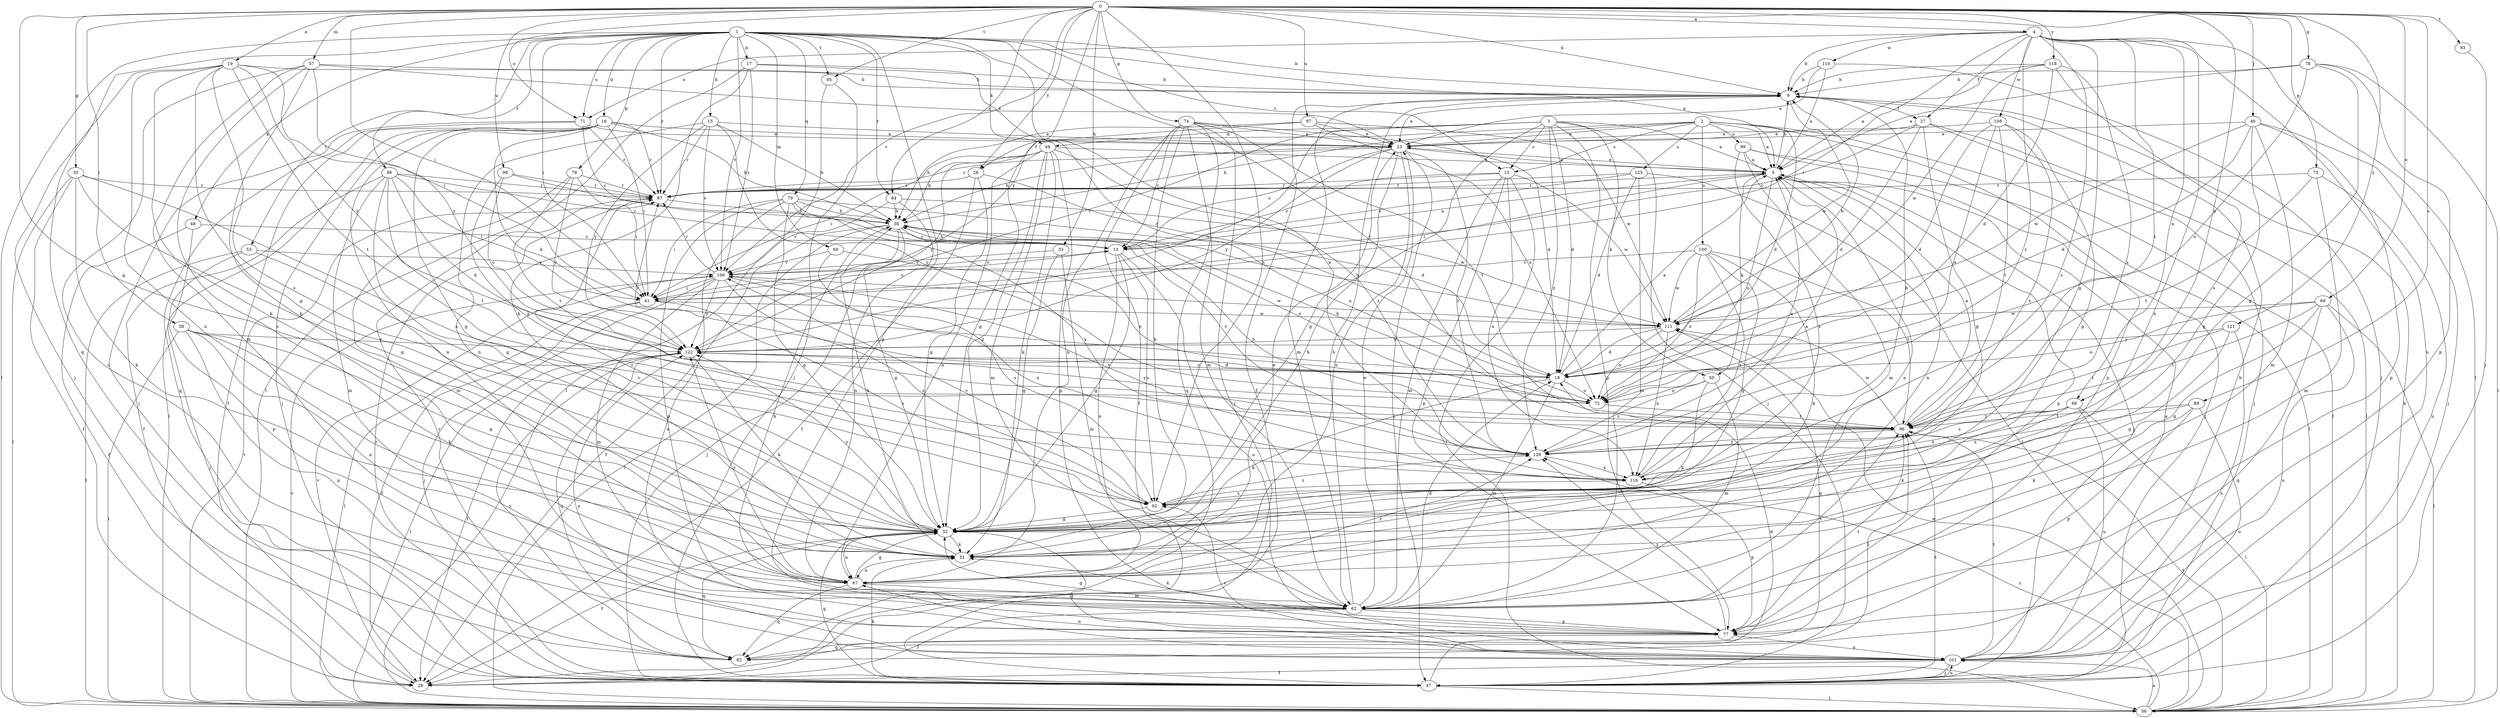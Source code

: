 strict digraph  {
0;
1;
2;
3;
4;
5;
9;
12;
13;
15;
16;
17;
18;
19;
23;
26;
27;
28;
30;
32;
33;
36;
38;
41;
46;
47;
48;
49;
50;
51;
53;
56;
57;
60;
62;
66;
67;
69;
71;
72;
73;
74;
76;
77;
78;
79;
82;
84;
86;
87;
89;
92;
93;
95;
96;
97;
98;
99;
100;
101;
106;
108;
110;
111;
116;
118;
121;
122;
125;
126;
0 -> 4  [label=a];
0 -> 9  [label=b];
0 -> 19  [label=e];
0 -> 26  [label=f];
0 -> 30  [label=g];
0 -> 32  [label=g];
0 -> 33  [label=h];
0 -> 38  [label=i];
0 -> 41  [label=i];
0 -> 46  [label=j];
0 -> 57  [label=m];
0 -> 66  [label=n];
0 -> 69  [label=o];
0 -> 71  [label=o];
0 -> 73  [label=p];
0 -> 74  [label=p];
0 -> 78  [label=q];
0 -> 84  [label=r];
0 -> 89  [label=s];
0 -> 92  [label=s];
0 -> 93  [label=t];
0 -> 95  [label=t];
0 -> 97  [label=u];
0 -> 98  [label=u];
0 -> 106  [label=v];
0 -> 118  [label=y];
0 -> 121  [label=y];
0 -> 122  [label=y];
1 -> 5  [label=a];
1 -> 9  [label=b];
1 -> 12  [label=c];
1 -> 15  [label=d];
1 -> 16  [label=d];
1 -> 17  [label=d];
1 -> 41  [label=i];
1 -> 48  [label=k];
1 -> 49  [label=k];
1 -> 53  [label=l];
1 -> 56  [label=l];
1 -> 60  [label=m];
1 -> 71  [label=o];
1 -> 76  [label=p];
1 -> 77  [label=p];
1 -> 79  [label=q];
1 -> 82  [label=q];
1 -> 84  [label=r];
1 -> 86  [label=r];
1 -> 87  [label=r];
1 -> 95  [label=t];
1 -> 96  [label=t];
1 -> 106  [label=v];
1 -> 116  [label=x];
2 -> 5  [label=a];
2 -> 12  [label=c];
2 -> 18  [label=d];
2 -> 23  [label=e];
2 -> 26  [label=f];
2 -> 36  [label=h];
2 -> 56  [label=l];
2 -> 77  [label=p];
2 -> 99  [label=u];
2 -> 100  [label=u];
2 -> 125  [label=z];
3 -> 5  [label=a];
3 -> 12  [label=c];
3 -> 18  [label=d];
3 -> 32  [label=g];
3 -> 41  [label=i];
3 -> 47  [label=j];
3 -> 49  [label=k];
3 -> 50  [label=k];
3 -> 77  [label=p];
3 -> 122  [label=y];
3 -> 126  [label=z];
4 -> 9  [label=b];
4 -> 27  [label=f];
4 -> 32  [label=g];
4 -> 41  [label=i];
4 -> 56  [label=l];
4 -> 66  [label=n];
4 -> 67  [label=n];
4 -> 71  [label=o];
4 -> 92  [label=s];
4 -> 96  [label=t];
4 -> 101  [label=u];
4 -> 108  [label=w];
4 -> 110  [label=w];
4 -> 126  [label=z];
5 -> 9  [label=b];
5 -> 23  [label=e];
5 -> 41  [label=i];
5 -> 47  [label=j];
5 -> 50  [label=k];
5 -> 67  [label=n];
5 -> 72  [label=o];
5 -> 77  [label=p];
5 -> 87  [label=r];
9 -> 23  [label=e];
9 -> 27  [label=f];
9 -> 28  [label=f];
9 -> 62  [label=m];
9 -> 111  [label=w];
12 -> 13  [label=c];
12 -> 56  [label=l];
12 -> 62  [label=m];
12 -> 77  [label=p];
12 -> 87  [label=r];
12 -> 111  [label=w];
12 -> 116  [label=x];
13 -> 5  [label=a];
13 -> 32  [label=g];
13 -> 36  [label=h];
13 -> 67  [label=n];
13 -> 92  [label=s];
13 -> 101  [label=u];
13 -> 106  [label=v];
15 -> 23  [label=e];
15 -> 36  [label=h];
15 -> 67  [label=n];
15 -> 72  [label=o];
15 -> 87  [label=r];
15 -> 106  [label=v];
15 -> 122  [label=y];
16 -> 18  [label=d];
16 -> 23  [label=e];
16 -> 28  [label=f];
16 -> 32  [label=g];
16 -> 36  [label=h];
16 -> 41  [label=i];
16 -> 47  [label=j];
16 -> 56  [label=l];
16 -> 67  [label=n];
16 -> 87  [label=r];
17 -> 9  [label=b];
17 -> 18  [label=d];
17 -> 51  [label=k];
17 -> 56  [label=l];
17 -> 106  [label=v];
18 -> 5  [label=a];
18 -> 51  [label=k];
18 -> 62  [label=m];
18 -> 72  [label=o];
18 -> 87  [label=r];
18 -> 122  [label=y];
19 -> 9  [label=b];
19 -> 32  [label=g];
19 -> 41  [label=i];
19 -> 47  [label=j];
19 -> 51  [label=k];
19 -> 67  [label=n];
19 -> 92  [label=s];
19 -> 96  [label=t];
19 -> 122  [label=y];
23 -> 5  [label=a];
23 -> 13  [label=c];
23 -> 36  [label=h];
23 -> 47  [label=j];
23 -> 51  [label=k];
23 -> 67  [label=n];
23 -> 87  [label=r];
23 -> 122  [label=y];
23 -> 126  [label=z];
26 -> 18  [label=d];
26 -> 28  [label=f];
26 -> 32  [label=g];
26 -> 87  [label=r];
27 -> 13  [label=c];
27 -> 18  [label=d];
27 -> 23  [label=e];
27 -> 32  [label=g];
27 -> 47  [label=j];
27 -> 56  [label=l];
28 -> 106  [label=v];
30 -> 28  [label=f];
30 -> 32  [label=g];
30 -> 51  [label=k];
30 -> 56  [label=l];
30 -> 87  [label=r];
30 -> 116  [label=x];
32 -> 28  [label=f];
32 -> 51  [label=k];
32 -> 67  [label=n];
32 -> 82  [label=q];
32 -> 87  [label=r];
32 -> 122  [label=y];
33 -> 32  [label=g];
33 -> 62  [label=m];
33 -> 106  [label=v];
36 -> 13  [label=c];
36 -> 28  [label=f];
36 -> 32  [label=g];
36 -> 47  [label=j];
36 -> 56  [label=l];
36 -> 72  [label=o];
38 -> 32  [label=g];
38 -> 51  [label=k];
38 -> 56  [label=l];
38 -> 67  [label=n];
38 -> 77  [label=p];
38 -> 122  [label=y];
41 -> 13  [label=c];
41 -> 28  [label=f];
41 -> 56  [label=l];
41 -> 92  [label=s];
41 -> 111  [label=w];
46 -> 18  [label=d];
46 -> 23  [label=e];
46 -> 32  [label=g];
46 -> 47  [label=j];
46 -> 62  [label=m];
46 -> 77  [label=p];
46 -> 111  [label=w];
47 -> 18  [label=d];
47 -> 32  [label=g];
47 -> 51  [label=k];
47 -> 56  [label=l];
47 -> 87  [label=r];
47 -> 96  [label=t];
47 -> 101  [label=u];
48 -> 13  [label=c];
48 -> 28  [label=f];
48 -> 77  [label=p];
49 -> 5  [label=a];
49 -> 32  [label=g];
49 -> 36  [label=h];
49 -> 41  [label=i];
49 -> 51  [label=k];
49 -> 62  [label=m];
49 -> 67  [label=n];
49 -> 77  [label=p];
49 -> 122  [label=y];
49 -> 126  [label=z];
50 -> 51  [label=k];
50 -> 62  [label=m];
50 -> 72  [label=o];
50 -> 126  [label=z];
51 -> 36  [label=h];
51 -> 67  [label=n];
53 -> 47  [label=j];
53 -> 56  [label=l];
53 -> 92  [label=s];
53 -> 106  [label=v];
56 -> 9  [label=b];
56 -> 87  [label=r];
56 -> 96  [label=t];
56 -> 101  [label=u];
56 -> 106  [label=v];
56 -> 111  [label=w];
56 -> 126  [label=z];
57 -> 9  [label=b];
57 -> 23  [label=e];
57 -> 51  [label=k];
57 -> 62  [label=m];
57 -> 67  [label=n];
57 -> 101  [label=u];
57 -> 122  [label=y];
60 -> 72  [label=o];
60 -> 92  [label=s];
60 -> 106  [label=v];
62 -> 9  [label=b];
62 -> 18  [label=d];
62 -> 23  [label=e];
62 -> 28  [label=f];
62 -> 36  [label=h];
62 -> 51  [label=k];
62 -> 77  [label=p];
62 -> 96  [label=t];
66 -> 51  [label=k];
66 -> 56  [label=l];
66 -> 96  [label=t];
66 -> 101  [label=u];
66 -> 116  [label=x];
66 -> 126  [label=z];
67 -> 5  [label=a];
67 -> 23  [label=e];
67 -> 32  [label=g];
67 -> 62  [label=m];
67 -> 82  [label=q];
67 -> 122  [label=y];
67 -> 126  [label=z];
69 -> 32  [label=g];
69 -> 56  [label=l];
69 -> 72  [label=o];
69 -> 82  [label=q];
69 -> 96  [label=t];
69 -> 101  [label=u];
69 -> 111  [label=w];
71 -> 13  [label=c];
71 -> 23  [label=e];
71 -> 47  [label=j];
71 -> 82  [label=q];
71 -> 87  [label=r];
72 -> 36  [label=h];
72 -> 96  [label=t];
72 -> 122  [label=y];
73 -> 62  [label=m];
73 -> 87  [label=r];
73 -> 96  [label=t];
73 -> 101  [label=u];
74 -> 13  [label=c];
74 -> 18  [label=d];
74 -> 23  [label=e];
74 -> 28  [label=f];
74 -> 47  [label=j];
74 -> 51  [label=k];
74 -> 62  [label=m];
74 -> 67  [label=n];
74 -> 82  [label=q];
74 -> 96  [label=t];
76 -> 41  [label=i];
76 -> 62  [label=m];
76 -> 87  [label=r];
76 -> 96  [label=t];
76 -> 122  [label=y];
77 -> 32  [label=g];
77 -> 82  [label=q];
77 -> 96  [label=t];
77 -> 101  [label=u];
77 -> 126  [label=z];
78 -> 5  [label=a];
78 -> 9  [label=b];
78 -> 32  [label=g];
78 -> 56  [label=l];
78 -> 72  [label=o];
78 -> 77  [label=p];
79 -> 32  [label=g];
79 -> 36  [label=h];
79 -> 41  [label=i];
79 -> 72  [label=o];
79 -> 77  [label=p];
79 -> 101  [label=u];
79 -> 116  [label=x];
79 -> 126  [label=z];
82 -> 87  [label=r];
82 -> 96  [label=t];
82 -> 122  [label=y];
84 -> 36  [label=h];
84 -> 67  [label=n];
84 -> 106  [label=v];
84 -> 111  [label=w];
86 -> 13  [label=c];
86 -> 18  [label=d];
86 -> 28  [label=f];
86 -> 32  [label=g];
86 -> 41  [label=i];
86 -> 62  [label=m];
86 -> 87  [label=r];
86 -> 96  [label=t];
87 -> 36  [label=h];
89 -> 51  [label=k];
89 -> 77  [label=p];
89 -> 96  [label=t];
89 -> 101  [label=u];
89 -> 116  [label=x];
92 -> 32  [label=g];
92 -> 106  [label=v];
92 -> 126  [label=z];
93 -> 47  [label=j];
95 -> 47  [label=j];
95 -> 56  [label=l];
96 -> 5  [label=a];
96 -> 111  [label=w];
96 -> 126  [label=z];
97 -> 23  [label=e];
97 -> 32  [label=g];
97 -> 36  [label=h];
97 -> 72  [label=o];
97 -> 111  [label=w];
98 -> 36  [label=h];
98 -> 87  [label=r];
98 -> 122  [label=y];
98 -> 126  [label=z];
99 -> 5  [label=a];
99 -> 47  [label=j];
99 -> 56  [label=l];
99 -> 62  [label=m];
99 -> 92  [label=s];
100 -> 32  [label=g];
100 -> 51  [label=k];
100 -> 72  [label=o];
100 -> 96  [label=t];
100 -> 106  [label=v];
100 -> 111  [label=w];
100 -> 116  [label=x];
101 -> 5  [label=a];
101 -> 9  [label=b];
101 -> 28  [label=f];
101 -> 32  [label=g];
101 -> 47  [label=j];
101 -> 67  [label=n];
101 -> 92  [label=s];
101 -> 96  [label=t];
101 -> 122  [label=y];
106 -> 41  [label=i];
106 -> 47  [label=j];
106 -> 62  [label=m];
106 -> 87  [label=r];
106 -> 92  [label=s];
106 -> 111  [label=w];
106 -> 116  [label=x];
106 -> 122  [label=y];
108 -> 18  [label=d];
108 -> 23  [label=e];
108 -> 32  [label=g];
108 -> 72  [label=o];
108 -> 96  [label=t];
108 -> 116  [label=x];
110 -> 5  [label=a];
110 -> 9  [label=b];
110 -> 23  [label=e];
110 -> 47  [label=j];
111 -> 9  [label=b];
111 -> 18  [label=d];
111 -> 36  [label=h];
111 -> 72  [label=o];
111 -> 82  [label=q];
111 -> 116  [label=x];
111 -> 122  [label=y];
116 -> 5  [label=a];
116 -> 9  [label=b];
116 -> 77  [label=p];
116 -> 92  [label=s];
118 -> 5  [label=a];
118 -> 9  [label=b];
118 -> 18  [label=d];
118 -> 92  [label=s];
118 -> 111  [label=w];
118 -> 126  [label=z];
121 -> 32  [label=g];
121 -> 96  [label=t];
121 -> 101  [label=u];
121 -> 122  [label=y];
122 -> 18  [label=d];
122 -> 28  [label=f];
122 -> 51  [label=k];
122 -> 56  [label=l];
122 -> 82  [label=q];
125 -> 13  [label=c];
125 -> 18  [label=d];
125 -> 56  [label=l];
125 -> 62  [label=m];
125 -> 87  [label=r];
126 -> 5  [label=a];
126 -> 36  [label=h];
126 -> 106  [label=v];
126 -> 116  [label=x];
}
